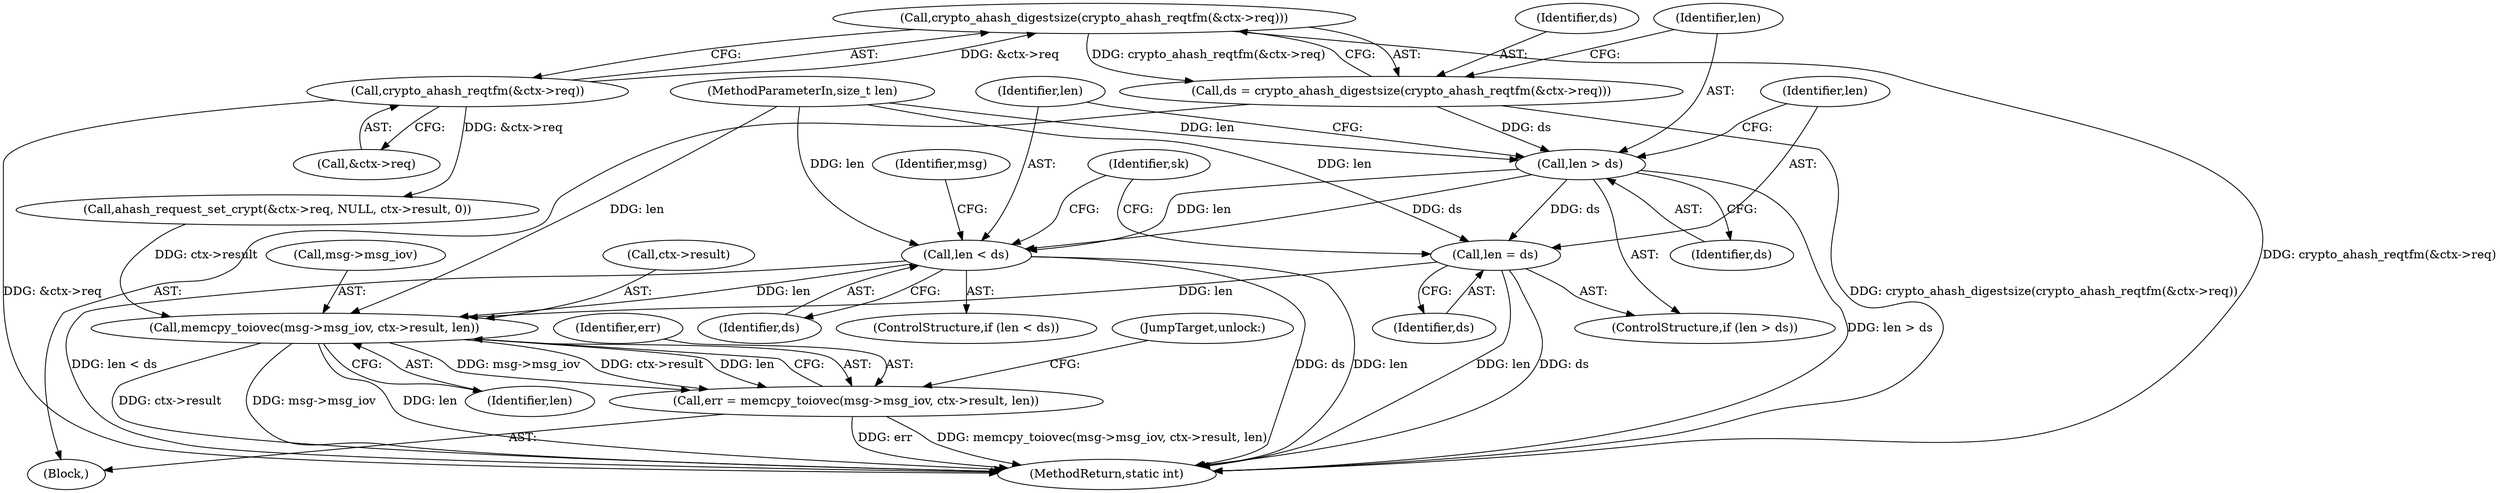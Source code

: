 digraph "0_linux_f3d3342602f8bcbf37d7c46641cb9bca7618eb1c@API" {
"1000127" [label="(Call,crypto_ahash_digestsize(crypto_ahash_reqtfm(&ctx->req)))"];
"1000128" [label="(Call,crypto_ahash_reqtfm(&ctx->req))"];
"1000125" [label="(Call,ds = crypto_ahash_digestsize(crypto_ahash_reqtfm(&ctx->req)))"];
"1000135" [label="(Call,len > ds)"];
"1000138" [label="(Call,len = ds)"];
"1000190" [label="(Call,memcpy_toiovec(msg->msg_iov, ctx->result, len))"];
"1000188" [label="(Call,err = memcpy_toiovec(msg->msg_iov, ctx->result, len))"];
"1000143" [label="(Call,len < ds)"];
"1000190" [label="(Call,memcpy_toiovec(msg->msg_iov, ctx->result, len))"];
"1000127" [label="(Call,crypto_ahash_digestsize(crypto_ahash_reqtfm(&ctx->req)))"];
"1000188" [label="(Call,err = memcpy_toiovec(msg->msg_iov, ctx->result, len))"];
"1000136" [label="(Identifier,len)"];
"1000144" [label="(Identifier,len)"];
"1000148" [label="(Identifier,msg)"];
"1000129" [label="(Call,&ctx->req)"];
"1000126" [label="(Identifier,ds)"];
"1000138" [label="(Call,len = ds)"];
"1000125" [label="(Call,ds = crypto_ahash_digestsize(crypto_ahash_reqtfm(&ctx->req)))"];
"1000194" [label="(Call,ctx->result)"];
"1000142" [label="(ControlStructure,if (len < ds))"];
"1000152" [label="(Identifier,sk)"];
"1000137" [label="(Identifier,ds)"];
"1000134" [label="(ControlStructure,if (len > ds))"];
"1000202" [label="(MethodReturn,static int)"];
"1000189" [label="(Identifier,err)"];
"1000140" [label="(Identifier,ds)"];
"1000128" [label="(Call,crypto_ahash_reqtfm(&ctx->req))"];
"1000135" [label="(Call,len > ds)"];
"1000104" [label="(MethodParameterIn,size_t len)"];
"1000163" [label="(Call,ahash_request_set_crypt(&ctx->req, NULL, ctx->result, 0))"];
"1000143" [label="(Call,len < ds)"];
"1000139" [label="(Identifier,len)"];
"1000106" [label="(Block,)"];
"1000198" [label="(JumpTarget,unlock:)"];
"1000145" [label="(Identifier,ds)"];
"1000191" [label="(Call,msg->msg_iov)"];
"1000197" [label="(Identifier,len)"];
"1000127" -> "1000125"  [label="AST: "];
"1000127" -> "1000128"  [label="CFG: "];
"1000128" -> "1000127"  [label="AST: "];
"1000125" -> "1000127"  [label="CFG: "];
"1000127" -> "1000202"  [label="DDG: crypto_ahash_reqtfm(&ctx->req)"];
"1000127" -> "1000125"  [label="DDG: crypto_ahash_reqtfm(&ctx->req)"];
"1000128" -> "1000127"  [label="DDG: &ctx->req"];
"1000128" -> "1000129"  [label="CFG: "];
"1000129" -> "1000128"  [label="AST: "];
"1000128" -> "1000202"  [label="DDG: &ctx->req"];
"1000128" -> "1000163"  [label="DDG: &ctx->req"];
"1000125" -> "1000106"  [label="AST: "];
"1000126" -> "1000125"  [label="AST: "];
"1000136" -> "1000125"  [label="CFG: "];
"1000125" -> "1000202"  [label="DDG: crypto_ahash_digestsize(crypto_ahash_reqtfm(&ctx->req))"];
"1000125" -> "1000135"  [label="DDG: ds"];
"1000135" -> "1000134"  [label="AST: "];
"1000135" -> "1000137"  [label="CFG: "];
"1000136" -> "1000135"  [label="AST: "];
"1000137" -> "1000135"  [label="AST: "];
"1000139" -> "1000135"  [label="CFG: "];
"1000144" -> "1000135"  [label="CFG: "];
"1000135" -> "1000202"  [label="DDG: len > ds"];
"1000104" -> "1000135"  [label="DDG: len"];
"1000135" -> "1000138"  [label="DDG: ds"];
"1000135" -> "1000143"  [label="DDG: len"];
"1000135" -> "1000143"  [label="DDG: ds"];
"1000138" -> "1000134"  [label="AST: "];
"1000138" -> "1000140"  [label="CFG: "];
"1000139" -> "1000138"  [label="AST: "];
"1000140" -> "1000138"  [label="AST: "];
"1000152" -> "1000138"  [label="CFG: "];
"1000138" -> "1000202"  [label="DDG: len"];
"1000138" -> "1000202"  [label="DDG: ds"];
"1000104" -> "1000138"  [label="DDG: len"];
"1000138" -> "1000190"  [label="DDG: len"];
"1000190" -> "1000188"  [label="AST: "];
"1000190" -> "1000197"  [label="CFG: "];
"1000191" -> "1000190"  [label="AST: "];
"1000194" -> "1000190"  [label="AST: "];
"1000197" -> "1000190"  [label="AST: "];
"1000188" -> "1000190"  [label="CFG: "];
"1000190" -> "1000202"  [label="DDG: ctx->result"];
"1000190" -> "1000202"  [label="DDG: msg->msg_iov"];
"1000190" -> "1000202"  [label="DDG: len"];
"1000190" -> "1000188"  [label="DDG: msg->msg_iov"];
"1000190" -> "1000188"  [label="DDG: ctx->result"];
"1000190" -> "1000188"  [label="DDG: len"];
"1000163" -> "1000190"  [label="DDG: ctx->result"];
"1000143" -> "1000190"  [label="DDG: len"];
"1000104" -> "1000190"  [label="DDG: len"];
"1000188" -> "1000106"  [label="AST: "];
"1000189" -> "1000188"  [label="AST: "];
"1000198" -> "1000188"  [label="CFG: "];
"1000188" -> "1000202"  [label="DDG: memcpy_toiovec(msg->msg_iov, ctx->result, len)"];
"1000188" -> "1000202"  [label="DDG: err"];
"1000143" -> "1000142"  [label="AST: "];
"1000143" -> "1000145"  [label="CFG: "];
"1000144" -> "1000143"  [label="AST: "];
"1000145" -> "1000143"  [label="AST: "];
"1000148" -> "1000143"  [label="CFG: "];
"1000152" -> "1000143"  [label="CFG: "];
"1000143" -> "1000202"  [label="DDG: len"];
"1000143" -> "1000202"  [label="DDG: len < ds"];
"1000143" -> "1000202"  [label="DDG: ds"];
"1000104" -> "1000143"  [label="DDG: len"];
}
